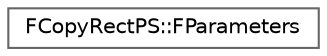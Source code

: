 digraph "Graphical Class Hierarchy"
{
 // INTERACTIVE_SVG=YES
 // LATEX_PDF_SIZE
  bgcolor="transparent";
  edge [fontname=Helvetica,fontsize=10,labelfontname=Helvetica,labelfontsize=10];
  node [fontname=Helvetica,fontsize=10,shape=box,height=0.2,width=0.4];
  rankdir="LR";
  Node0 [id="Node000000",label="FCopyRectPS::FParameters",height=0.2,width=0.4,color="grey40", fillcolor="white", style="filled",URL="$d3/d40/classFCopyRectPS_1_1FParameters.html",tooltip=" "];
}
